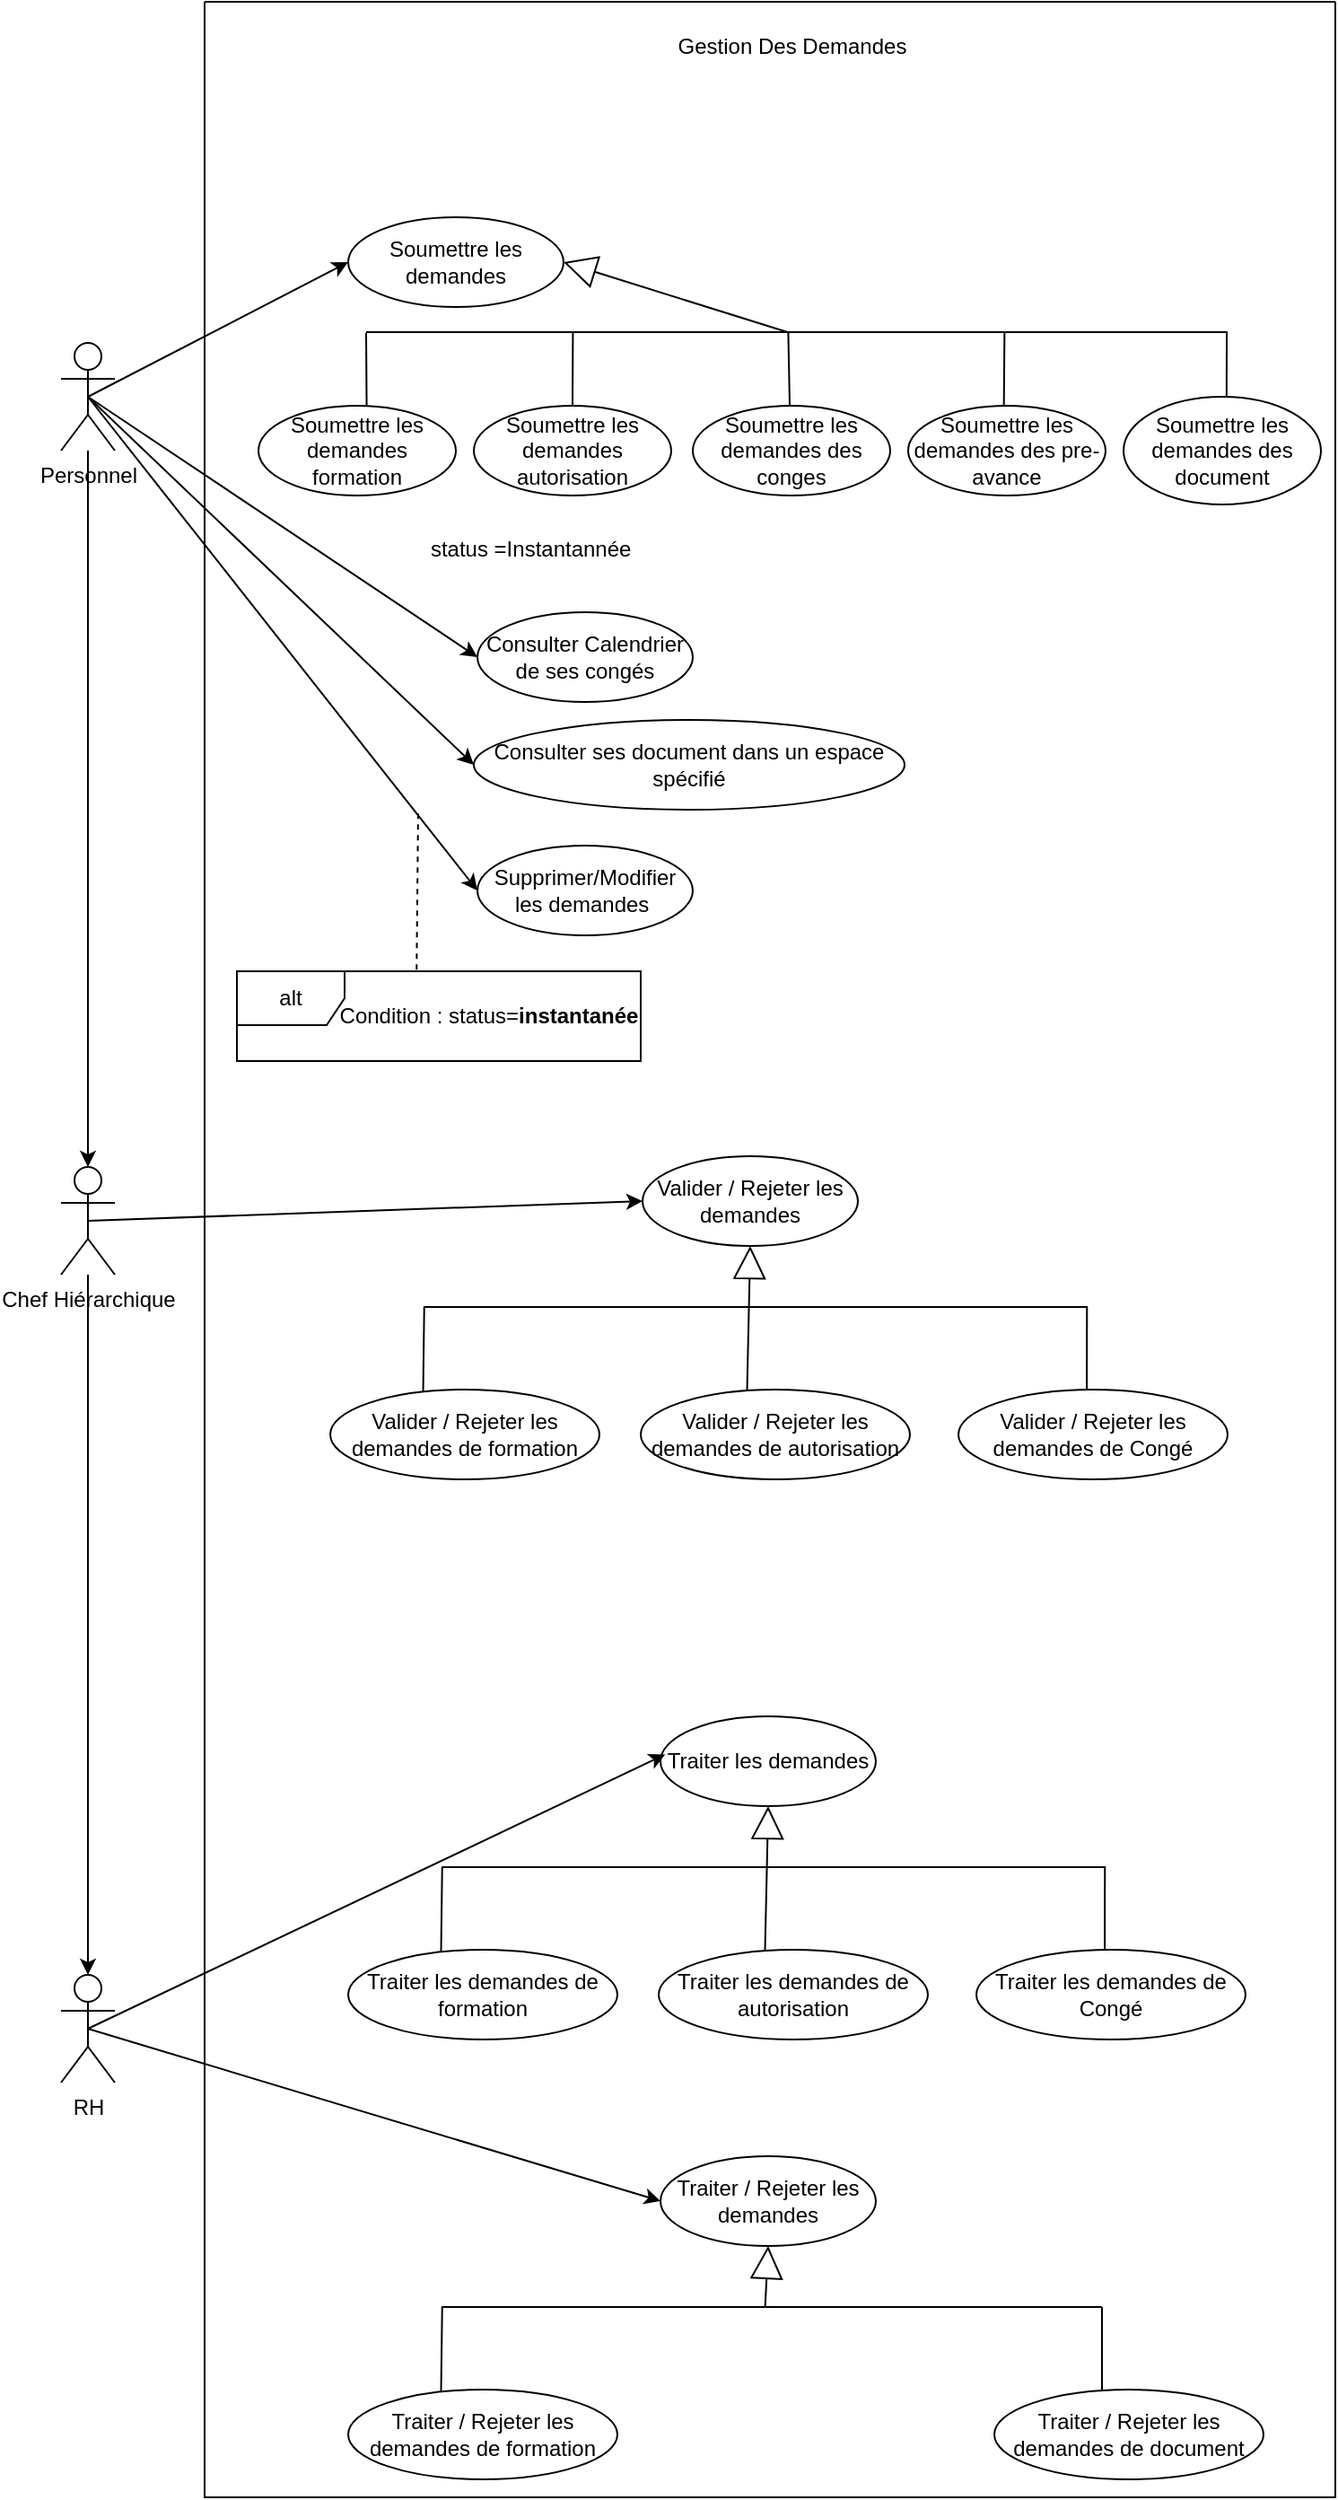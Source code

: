 <mxfile version="26.2.14">
  <diagram name="Page-1" id="Lt9NgJ6ksdfMIbBcGztM">
    <mxGraphModel dx="947" dy="511" grid="1" gridSize="10" guides="1" tooltips="1" connect="1" arrows="1" fold="1" page="1" pageScale="1" pageWidth="827" pageHeight="1169" math="0" shadow="0">
      <root>
        <mxCell id="0" />
        <mxCell id="1" parent="0" />
        <mxCell id="7EnU6fVMTY-XcDdtGcCP-1" value="" style="swimlane;startSize=0;" vertex="1" parent="1">
          <mxGeometry x="170" y="70" width="630" height="1390" as="geometry" />
        </mxCell>
        <mxCell id="7EnU6fVMTY-XcDdtGcCP-2" value="Gestion Des Demandes" style="text;html=1;align=center;verticalAlign=middle;resizable=0;points=[];autosize=1;strokeColor=none;fillColor=none;" vertex="1" parent="7EnU6fVMTY-XcDdtGcCP-1">
          <mxGeometry x="252" y="10" width="150" height="30" as="geometry" />
        </mxCell>
        <mxCell id="7EnU6fVMTY-XcDdtGcCP-9" value="Soumettre les demandes des conges" style="ellipse;whiteSpace=wrap;html=1;strokeWidth=1;fontSize=12;" vertex="1" parent="7EnU6fVMTY-XcDdtGcCP-1">
          <mxGeometry x="272" y="225" width="110" height="50" as="geometry" />
        </mxCell>
        <mxCell id="7EnU6fVMTY-XcDdtGcCP-10" value="Soumettre les demandes autorisation" style="ellipse;whiteSpace=wrap;html=1;strokeWidth=1;fontSize=12;" vertex="1" parent="7EnU6fVMTY-XcDdtGcCP-1">
          <mxGeometry x="150" y="225" width="110" height="50" as="geometry" />
        </mxCell>
        <mxCell id="7EnU6fVMTY-XcDdtGcCP-11" value="Soumettre les demandes formation" style="ellipse;whiteSpace=wrap;html=1;strokeWidth=1;fontSize=12;" vertex="1" parent="7EnU6fVMTY-XcDdtGcCP-1">
          <mxGeometry x="30" y="225" width="110" height="50" as="geometry" />
        </mxCell>
        <mxCell id="7EnU6fVMTY-XcDdtGcCP-12" value="Soumettre les demandes des pre-avance" style="ellipse;whiteSpace=wrap;html=1;strokeWidth=1;fontSize=12;" vertex="1" parent="7EnU6fVMTY-XcDdtGcCP-1">
          <mxGeometry x="392" y="225" width="110" height="50" as="geometry" />
        </mxCell>
        <mxCell id="7EnU6fVMTY-XcDdtGcCP-13" value="Soumettre les demandes des document" style="ellipse;whiteSpace=wrap;html=1;strokeWidth=1;fontSize=12;" vertex="1" parent="7EnU6fVMTY-XcDdtGcCP-1">
          <mxGeometry x="512" y="220" width="110" height="60" as="geometry" />
        </mxCell>
        <mxCell id="7EnU6fVMTY-XcDdtGcCP-14" value="Soumettre les demandes" style="ellipse;whiteSpace=wrap;html=1;" vertex="1" parent="7EnU6fVMTY-XcDdtGcCP-1">
          <mxGeometry x="80" y="120" width="120" height="50" as="geometry" />
        </mxCell>
        <mxCell id="7EnU6fVMTY-XcDdtGcCP-16" value="" style="endArrow=block;endSize=16;endFill=0;html=1;rounded=0;exitX=0.49;exitY=0.52;exitDx=0;exitDy=0;exitPerimeter=0;entryX=1;entryY=0.5;entryDx=0;entryDy=0;strokeWidth=1;fontSize=12;" edge="1" parent="7EnU6fVMTY-XcDdtGcCP-1" source="7EnU6fVMTY-XcDdtGcCP-17" target="7EnU6fVMTY-XcDdtGcCP-14">
          <mxGeometry x="0.087" y="10" width="160" relative="1" as="geometry">
            <mxPoint x="334" y="300" as="sourcePoint" />
            <mxPoint x="191" y="160" as="targetPoint" />
            <mxPoint as="offset" />
          </mxGeometry>
        </mxCell>
        <mxCell id="7EnU6fVMTY-XcDdtGcCP-17" value="" style="line;strokeWidth=1;fillColor=none;align=left;verticalAlign=middle;spacingTop=-1;spacingLeft=3;spacingRight=3;rotatable=0;labelPosition=right;points=[];portConstraint=eastwest;strokeColor=inherit;fontSize=12;" vertex="1" parent="7EnU6fVMTY-XcDdtGcCP-1">
          <mxGeometry x="90" y="180" width="480" height="8" as="geometry" />
        </mxCell>
        <mxCell id="7EnU6fVMTY-XcDdtGcCP-21" value="" style="endArrow=none;html=1;rounded=0;entryX=0.49;entryY=0.52;entryDx=0;entryDy=0;entryPerimeter=0;exitX=0.491;exitY=-0.005;exitDx=0;exitDy=0;exitPerimeter=0;" edge="1" parent="7EnU6fVMTY-XcDdtGcCP-1" source="7EnU6fVMTY-XcDdtGcCP-9" target="7EnU6fVMTY-XcDdtGcCP-17">
          <mxGeometry width="50" height="50" relative="1" as="geometry">
            <mxPoint x="270" y="260" as="sourcePoint" />
            <mxPoint x="320" y="210" as="targetPoint" />
          </mxGeometry>
        </mxCell>
        <mxCell id="7EnU6fVMTY-XcDdtGcCP-22" value="" style="endArrow=none;html=1;rounded=0;entryX=0;entryY=0.56;entryDx=0;entryDy=0;entryPerimeter=0;exitX=0.548;exitY=0.003;exitDx=0;exitDy=0;exitPerimeter=0;" edge="1" parent="7EnU6fVMTY-XcDdtGcCP-1" source="7EnU6fVMTY-XcDdtGcCP-11" target="7EnU6fVMTY-XcDdtGcCP-17">
          <mxGeometry width="50" height="50" relative="1" as="geometry">
            <mxPoint x="110" y="270" as="sourcePoint" />
            <mxPoint x="160" y="220" as="targetPoint" />
          </mxGeometry>
        </mxCell>
        <mxCell id="7EnU6fVMTY-XcDdtGcCP-23" value="" style="endArrow=none;html=1;rounded=0;entryX=0.24;entryY=0.5;entryDx=0;entryDy=0;entryPerimeter=0;exitX=0.5;exitY=0;exitDx=0;exitDy=0;" edge="1" parent="7EnU6fVMTY-XcDdtGcCP-1" source="7EnU6fVMTY-XcDdtGcCP-10" target="7EnU6fVMTY-XcDdtGcCP-17">
          <mxGeometry width="50" height="50" relative="1" as="geometry">
            <mxPoint x="290" y="270" as="sourcePoint" />
            <mxPoint x="340" y="220" as="targetPoint" />
          </mxGeometry>
        </mxCell>
        <mxCell id="7EnU6fVMTY-XcDdtGcCP-24" value="" style="endArrow=none;html=1;rounded=0;entryX=0.999;entryY=0.522;entryDx=0;entryDy=0;entryPerimeter=0;exitX=0.522;exitY=-0.009;exitDx=0;exitDy=0;exitPerimeter=0;" edge="1" parent="7EnU6fVMTY-XcDdtGcCP-1" source="7EnU6fVMTY-XcDdtGcCP-13" target="7EnU6fVMTY-XcDdtGcCP-17">
          <mxGeometry width="50" height="50" relative="1" as="geometry">
            <mxPoint x="490" y="250" as="sourcePoint" />
            <mxPoint x="540" y="200" as="targetPoint" />
          </mxGeometry>
        </mxCell>
        <mxCell id="7EnU6fVMTY-XcDdtGcCP-25" value="" style="endArrow=none;html=1;rounded=0;entryX=0.741;entryY=0.546;entryDx=0;entryDy=0;entryPerimeter=0;exitX=0.485;exitY=-0.006;exitDx=0;exitDy=0;exitPerimeter=0;" edge="1" parent="7EnU6fVMTY-XcDdtGcCP-1" source="7EnU6fVMTY-XcDdtGcCP-12" target="7EnU6fVMTY-XcDdtGcCP-17">
          <mxGeometry width="50" height="50" relative="1" as="geometry">
            <mxPoint x="400" y="250" as="sourcePoint" />
            <mxPoint x="450" y="200" as="targetPoint" />
          </mxGeometry>
        </mxCell>
        <mxCell id="7EnU6fVMTY-XcDdtGcCP-26" value="Supprimer/Modifier les demandes&amp;nbsp;" style="ellipse;whiteSpace=wrap;html=1;" vertex="1" parent="7EnU6fVMTY-XcDdtGcCP-1">
          <mxGeometry x="152" y="470" width="120" height="50" as="geometry" />
        </mxCell>
        <mxCell id="7EnU6fVMTY-XcDdtGcCP-28" value="alt" style="shape=umlFrame;whiteSpace=wrap;html=1;pointerEvents=0;" vertex="1" parent="7EnU6fVMTY-XcDdtGcCP-1">
          <mxGeometry x="18" y="540" width="225" height="50" as="geometry" />
        </mxCell>
        <mxCell id="7EnU6fVMTY-XcDdtGcCP-29" value="status =Instantannée&amp;nbsp;" style="text;html=1;align=center;verticalAlign=middle;resizable=0;points=[];autosize=1;strokeColor=none;fillColor=none;" vertex="1" parent="7EnU6fVMTY-XcDdtGcCP-1">
          <mxGeometry x="112.5" y="290" width="140" height="30" as="geometry" />
        </mxCell>
        <mxCell id="7EnU6fVMTY-XcDdtGcCP-30" value="Condition : status=&lt;strong data-end=&quot;48&quot; data-start=&quot;25&quot;&gt;instantanée&lt;/strong&gt;" style="text;html=1;align=center;verticalAlign=middle;resizable=0;points=[];autosize=1;strokeColor=none;fillColor=none;" vertex="1" parent="7EnU6fVMTY-XcDdtGcCP-1">
          <mxGeometry x="62.5" y="550" width="190" height="30" as="geometry" />
        </mxCell>
        <mxCell id="7EnU6fVMTY-XcDdtGcCP-31" value="" style="endArrow=none;dashed=1;html=1;rounded=0;exitX=0.445;exitY=-0.017;exitDx=0;exitDy=0;exitPerimeter=0;" edge="1" parent="7EnU6fVMTY-XcDdtGcCP-1" source="7EnU6fVMTY-XcDdtGcCP-28">
          <mxGeometry width="50" height="50" relative="1" as="geometry">
            <mxPoint x="118.575" y="543.55" as="sourcePoint" />
            <mxPoint x="119" y="450" as="targetPoint" />
          </mxGeometry>
        </mxCell>
        <mxCell id="7EnU6fVMTY-XcDdtGcCP-34" value="Valider / Rejeter les demandes" style="ellipse;whiteSpace=wrap;html=1;" vertex="1" parent="7EnU6fVMTY-XcDdtGcCP-1">
          <mxGeometry x="244" y="643" width="120" height="50" as="geometry" />
        </mxCell>
        <mxCell id="7EnU6fVMTY-XcDdtGcCP-35" value="Valider / Rejeter les demandes de formation" style="ellipse;whiteSpace=wrap;html=1;strokeWidth=1;fontSize=12;" vertex="1" parent="7EnU6fVMTY-XcDdtGcCP-1">
          <mxGeometry x="70" y="773" width="150" height="50" as="geometry" />
        </mxCell>
        <mxCell id="7EnU6fVMTY-XcDdtGcCP-36" value="Valider / Rejeter les demandes de autorisation" style="ellipse;whiteSpace=wrap;html=1;strokeWidth=1;fontSize=12;" vertex="1" parent="7EnU6fVMTY-XcDdtGcCP-1">
          <mxGeometry x="243" y="773" width="150" height="50" as="geometry" />
        </mxCell>
        <mxCell id="7EnU6fVMTY-XcDdtGcCP-37" value="Valider / Rejeter les demandes de Congé" style="ellipse;whiteSpace=wrap;html=1;strokeWidth=1;fontSize=12;" vertex="1" parent="7EnU6fVMTY-XcDdtGcCP-1">
          <mxGeometry x="420" y="773" width="150" height="50" as="geometry" />
        </mxCell>
        <mxCell id="7EnU6fVMTY-XcDdtGcCP-39" value="" style="endArrow=block;endSize=16;endFill=0;html=1;rounded=0;exitX=0.49;exitY=0.52;exitDx=0;exitDy=0;exitPerimeter=0;entryX=0.5;entryY=1;entryDx=0;entryDy=0;strokeWidth=1;fontSize=12;" edge="1" parent="7EnU6fVMTY-XcDdtGcCP-1" source="7EnU6fVMTY-XcDdtGcCP-40" target="7EnU6fVMTY-XcDdtGcCP-34">
          <mxGeometry x="0.087" y="10" width="160" relative="1" as="geometry">
            <mxPoint x="374" y="858" as="sourcePoint" />
            <mxPoint x="240" y="703" as="targetPoint" />
            <mxPoint as="offset" />
          </mxGeometry>
        </mxCell>
        <mxCell id="7EnU6fVMTY-XcDdtGcCP-40" value="" style="line;strokeWidth=1;fillColor=none;align=left;verticalAlign=middle;spacingTop=-1;spacingLeft=3;spacingRight=3;rotatable=0;labelPosition=right;points=[];portConstraint=eastwest;strokeColor=inherit;fontSize=12;" vertex="1" parent="7EnU6fVMTY-XcDdtGcCP-1">
          <mxGeometry x="122" y="723" width="370" height="8" as="geometry" />
        </mxCell>
        <mxCell id="7EnU6fVMTY-XcDdtGcCP-41" value="" style="endArrow=none;html=1;rounded=0;entryX=0.001;entryY=0.496;entryDx=0;entryDy=0;entryPerimeter=0;exitX=0.345;exitY=0.024;exitDx=0;exitDy=0;exitPerimeter=0;" edge="1" parent="7EnU6fVMTY-XcDdtGcCP-1" source="7EnU6fVMTY-XcDdtGcCP-35">
          <mxGeometry width="50" height="50" relative="1" as="geometry">
            <mxPoint x="121.9" y="773.35" as="sourcePoint" />
            <mxPoint x="122.37" y="726.968" as="targetPoint" />
          </mxGeometry>
        </mxCell>
        <mxCell id="7EnU6fVMTY-XcDdtGcCP-42" value="" style="endArrow=none;html=1;rounded=0;entryX=0.49;entryY=0.453;entryDx=0;entryDy=0;entryPerimeter=0;exitX=0.395;exitY=0.008;exitDx=0;exitDy=0;exitPerimeter=0;" edge="1" parent="7EnU6fVMTY-XcDdtGcCP-1" source="7EnU6fVMTY-XcDdtGcCP-36" target="7EnU6fVMTY-XcDdtGcCP-40">
          <mxGeometry width="50" height="50" relative="1" as="geometry">
            <mxPoint x="290" y="783" as="sourcePoint" />
            <mxPoint x="340" y="733" as="targetPoint" />
          </mxGeometry>
        </mxCell>
        <mxCell id="7EnU6fVMTY-XcDdtGcCP-43" value="" style="endArrow=none;html=1;rounded=0;entryX=0.999;entryY=0.468;entryDx=0;entryDy=0;entryPerimeter=0;exitX=0.477;exitY=0.004;exitDx=0;exitDy=0;exitPerimeter=0;" edge="1" parent="7EnU6fVMTY-XcDdtGcCP-1" source="7EnU6fVMTY-XcDdtGcCP-37" target="7EnU6fVMTY-XcDdtGcCP-40">
          <mxGeometry width="50" height="50" relative="1" as="geometry">
            <mxPoint x="400" y="803" as="sourcePoint" />
            <mxPoint x="450" y="753" as="targetPoint" />
          </mxGeometry>
        </mxCell>
        <mxCell id="7EnU6fVMTY-XcDdtGcCP-44" value="Traiter les demandes" style="ellipse;whiteSpace=wrap;html=1;" vertex="1" parent="7EnU6fVMTY-XcDdtGcCP-1">
          <mxGeometry x="254" y="955" width="120" height="50" as="geometry" />
        </mxCell>
        <mxCell id="7EnU6fVMTY-XcDdtGcCP-45" value="Traiter&amp;nbsp;les demandes de formation" style="ellipse;whiteSpace=wrap;html=1;strokeWidth=1;fontSize=12;" vertex="1" parent="7EnU6fVMTY-XcDdtGcCP-1">
          <mxGeometry x="80" y="1085" width="150" height="50" as="geometry" />
        </mxCell>
        <mxCell id="7EnU6fVMTY-XcDdtGcCP-46" value="Traiter&amp;nbsp;les demandes de autorisation" style="ellipse;whiteSpace=wrap;html=1;strokeWidth=1;fontSize=12;" vertex="1" parent="7EnU6fVMTY-XcDdtGcCP-1">
          <mxGeometry x="253" y="1085" width="150" height="50" as="geometry" />
        </mxCell>
        <mxCell id="7EnU6fVMTY-XcDdtGcCP-47" value="Traiter&amp;nbsp;les demandes de Congé" style="ellipse;whiteSpace=wrap;html=1;strokeWidth=1;fontSize=12;" vertex="1" parent="7EnU6fVMTY-XcDdtGcCP-1">
          <mxGeometry x="430" y="1085" width="150" height="50" as="geometry" />
        </mxCell>
        <mxCell id="7EnU6fVMTY-XcDdtGcCP-48" value="" style="endArrow=block;endSize=16;endFill=0;html=1;rounded=0;exitX=0.49;exitY=0.52;exitDx=0;exitDy=0;exitPerimeter=0;entryX=0.5;entryY=1;entryDx=0;entryDy=0;strokeWidth=1;fontSize=12;" edge="1" parent="7EnU6fVMTY-XcDdtGcCP-1" source="7EnU6fVMTY-XcDdtGcCP-49" target="7EnU6fVMTY-XcDdtGcCP-44">
          <mxGeometry x="0.087" y="10" width="160" relative="1" as="geometry">
            <mxPoint x="384" y="1170" as="sourcePoint" />
            <mxPoint x="250" y="1015" as="targetPoint" />
            <mxPoint as="offset" />
          </mxGeometry>
        </mxCell>
        <mxCell id="7EnU6fVMTY-XcDdtGcCP-49" value="" style="line;strokeWidth=1;fillColor=none;align=left;verticalAlign=middle;spacingTop=-1;spacingLeft=3;spacingRight=3;rotatable=0;labelPosition=right;points=[];portConstraint=eastwest;strokeColor=inherit;fontSize=12;" vertex="1" parent="7EnU6fVMTY-XcDdtGcCP-1">
          <mxGeometry x="132" y="1035" width="370" height="8" as="geometry" />
        </mxCell>
        <mxCell id="7EnU6fVMTY-XcDdtGcCP-50" value="" style="endArrow=none;html=1;rounded=0;entryX=0.001;entryY=0.496;entryDx=0;entryDy=0;entryPerimeter=0;exitX=0.345;exitY=0.024;exitDx=0;exitDy=0;exitPerimeter=0;" edge="1" parent="7EnU6fVMTY-XcDdtGcCP-1" source="7EnU6fVMTY-XcDdtGcCP-45">
          <mxGeometry width="50" height="50" relative="1" as="geometry">
            <mxPoint x="131.9" y="1085.35" as="sourcePoint" />
            <mxPoint x="132.37" y="1038.968" as="targetPoint" />
          </mxGeometry>
        </mxCell>
        <mxCell id="7EnU6fVMTY-XcDdtGcCP-51" value="" style="endArrow=none;html=1;rounded=0;entryX=0.49;entryY=0.453;entryDx=0;entryDy=0;entryPerimeter=0;exitX=0.395;exitY=0.008;exitDx=0;exitDy=0;exitPerimeter=0;" edge="1" parent="7EnU6fVMTY-XcDdtGcCP-1" source="7EnU6fVMTY-XcDdtGcCP-46" target="7EnU6fVMTY-XcDdtGcCP-49">
          <mxGeometry width="50" height="50" relative="1" as="geometry">
            <mxPoint x="300" y="1095" as="sourcePoint" />
            <mxPoint x="350" y="1045" as="targetPoint" />
          </mxGeometry>
        </mxCell>
        <mxCell id="7EnU6fVMTY-XcDdtGcCP-52" value="" style="endArrow=none;html=1;rounded=0;entryX=0.999;entryY=0.468;entryDx=0;entryDy=0;entryPerimeter=0;exitX=0.477;exitY=0.004;exitDx=0;exitDy=0;exitPerimeter=0;" edge="1" parent="7EnU6fVMTY-XcDdtGcCP-1" source="7EnU6fVMTY-XcDdtGcCP-47" target="7EnU6fVMTY-XcDdtGcCP-49">
          <mxGeometry width="50" height="50" relative="1" as="geometry">
            <mxPoint x="410" y="1115" as="sourcePoint" />
            <mxPoint x="460" y="1065" as="targetPoint" />
          </mxGeometry>
        </mxCell>
        <mxCell id="7EnU6fVMTY-XcDdtGcCP-63" value="Traiter / Rejeter les demandes" style="ellipse;whiteSpace=wrap;html=1;" vertex="1" parent="7EnU6fVMTY-XcDdtGcCP-1">
          <mxGeometry x="254" y="1200" width="120" height="50" as="geometry" />
        </mxCell>
        <mxCell id="7EnU6fVMTY-XcDdtGcCP-64" value="Traiter&amp;nbsp;/ Rejeter les demandes de formation" style="ellipse;whiteSpace=wrap;html=1;strokeWidth=1;fontSize=12;" vertex="1" parent="7EnU6fVMTY-XcDdtGcCP-1">
          <mxGeometry x="80" y="1330" width="150" height="50" as="geometry" />
        </mxCell>
        <mxCell id="7EnU6fVMTY-XcDdtGcCP-65" value="Traiter&amp;nbsp;/ Rejeter les demandes de document" style="ellipse;whiteSpace=wrap;html=1;strokeWidth=1;fontSize=12;" vertex="1" parent="7EnU6fVMTY-XcDdtGcCP-1">
          <mxGeometry x="440" y="1330" width="150" height="50" as="geometry" />
        </mxCell>
        <mxCell id="7EnU6fVMTY-XcDdtGcCP-67" value="" style="endArrow=block;endSize=16;endFill=0;html=1;rounded=0;exitX=0.49;exitY=0.52;exitDx=0;exitDy=0;exitPerimeter=0;strokeWidth=1;fontSize=12;entryX=0.5;entryY=1;entryDx=0;entryDy=0;" edge="1" parent="7EnU6fVMTY-XcDdtGcCP-1" source="7EnU6fVMTY-XcDdtGcCP-68" target="7EnU6fVMTY-XcDdtGcCP-63">
          <mxGeometry x="0.087" y="10" width="160" relative="1" as="geometry">
            <mxPoint x="384" y="1415" as="sourcePoint" />
            <mxPoint x="321.973" y="1320" as="targetPoint" />
            <mxPoint as="offset" />
          </mxGeometry>
        </mxCell>
        <mxCell id="7EnU6fVMTY-XcDdtGcCP-68" value="" style="line;strokeWidth=1;fillColor=none;align=left;verticalAlign=middle;spacingTop=-1;spacingLeft=3;spacingRight=3;rotatable=0;labelPosition=right;points=[];portConstraint=eastwest;strokeColor=inherit;fontSize=12;" vertex="1" parent="7EnU6fVMTY-XcDdtGcCP-1">
          <mxGeometry x="132" y="1280" width="368" height="8" as="geometry" />
        </mxCell>
        <mxCell id="7EnU6fVMTY-XcDdtGcCP-69" value="" style="endArrow=none;html=1;rounded=0;entryX=0.001;entryY=0.496;entryDx=0;entryDy=0;entryPerimeter=0;exitX=0.345;exitY=0.024;exitDx=0;exitDy=0;exitPerimeter=0;" edge="1" parent="7EnU6fVMTY-XcDdtGcCP-1" source="7EnU6fVMTY-XcDdtGcCP-64">
          <mxGeometry width="50" height="50" relative="1" as="geometry">
            <mxPoint x="131.9" y="1330.35" as="sourcePoint" />
            <mxPoint x="132.37" y="1283.968" as="targetPoint" />
          </mxGeometry>
        </mxCell>
        <mxCell id="7EnU6fVMTY-XcDdtGcCP-70" value="" style="endArrow=none;html=1;rounded=0;" edge="1" parent="7EnU6fVMTY-XcDdtGcCP-1">
          <mxGeometry width="50" height="50" relative="1" as="geometry">
            <mxPoint x="500" y="1330" as="sourcePoint" />
            <mxPoint x="500" y="1284" as="targetPoint" />
          </mxGeometry>
        </mxCell>
        <mxCell id="7EnU6fVMTY-XcDdtGcCP-73" value="Consulter ses document dans un espace spécifié" style="ellipse;whiteSpace=wrap;html=1;" vertex="1" parent="7EnU6fVMTY-XcDdtGcCP-1">
          <mxGeometry x="150" y="400" width="240" height="50" as="geometry" />
        </mxCell>
        <mxCell id="7EnU6fVMTY-XcDdtGcCP-75" value="Consulter Calendrier de ses congés" style="ellipse;whiteSpace=wrap;html=1;" vertex="1" parent="7EnU6fVMTY-XcDdtGcCP-1">
          <mxGeometry x="152" y="340" width="120" height="50" as="geometry" />
        </mxCell>
        <mxCell id="7EnU6fVMTY-XcDdtGcCP-3" value="Personnel" style="shape=umlActor;verticalLabelPosition=bottom;verticalAlign=top;html=1;outlineConnect=0;" vertex="1" parent="1">
          <mxGeometry x="90" y="260" width="30" height="60" as="geometry" />
        </mxCell>
        <mxCell id="7EnU6fVMTY-XcDdtGcCP-4" value="Chef Hiérarchique" style="shape=umlActor;verticalLabelPosition=bottom;verticalAlign=top;html=1;outlineConnect=0;" vertex="1" parent="1">
          <mxGeometry x="90" y="719" width="30" height="60" as="geometry" />
        </mxCell>
        <mxCell id="7EnU6fVMTY-XcDdtGcCP-5" value="RH" style="shape=umlActor;verticalLabelPosition=bottom;verticalAlign=top;html=1;outlineConnect=0;" vertex="1" parent="1">
          <mxGeometry x="90" y="1169" width="30" height="60" as="geometry" />
        </mxCell>
        <mxCell id="7EnU6fVMTY-XcDdtGcCP-15" value="" style="endArrow=classic;html=1;rounded=0;exitX=0.5;exitY=0.5;exitDx=0;exitDy=0;exitPerimeter=0;entryX=0;entryY=0.5;entryDx=0;entryDy=0;" edge="1" parent="1" source="7EnU6fVMTY-XcDdtGcCP-3" target="7EnU6fVMTY-XcDdtGcCP-14">
          <mxGeometry width="50" height="50" relative="1" as="geometry">
            <mxPoint x="440" y="350" as="sourcePoint" />
            <mxPoint x="490" y="300" as="targetPoint" />
          </mxGeometry>
        </mxCell>
        <mxCell id="7EnU6fVMTY-XcDdtGcCP-27" value="" style="endArrow=classic;html=1;rounded=0;exitX=0.5;exitY=0.5;exitDx=0;exitDy=0;exitPerimeter=0;entryX=0;entryY=0.5;entryDx=0;entryDy=0;" edge="1" parent="1" source="7EnU6fVMTY-XcDdtGcCP-3" target="7EnU6fVMTY-XcDdtGcCP-26">
          <mxGeometry width="50" height="50" relative="1" as="geometry">
            <mxPoint x="105" y="410" as="sourcePoint" />
            <mxPoint x="400" y="510" as="targetPoint" />
          </mxGeometry>
        </mxCell>
        <mxCell id="7EnU6fVMTY-XcDdtGcCP-32" value="" style="endArrow=classic;html=1;rounded=0;entryX=0.5;entryY=0;entryDx=0;entryDy=0;entryPerimeter=0;" edge="1" parent="1" source="7EnU6fVMTY-XcDdtGcCP-3" target="7EnU6fVMTY-XcDdtGcCP-4">
          <mxGeometry width="50" height="50" relative="1" as="geometry">
            <mxPoint x="70" y="500" as="sourcePoint" />
            <mxPoint x="120" y="450" as="targetPoint" />
          </mxGeometry>
        </mxCell>
        <mxCell id="7EnU6fVMTY-XcDdtGcCP-33" value="" style="endArrow=classic;html=1;rounded=0;entryX=0.5;entryY=0;entryDx=0;entryDy=0;entryPerimeter=0;" edge="1" parent="1" source="7EnU6fVMTY-XcDdtGcCP-4" target="7EnU6fVMTY-XcDdtGcCP-5">
          <mxGeometry width="50" height="50" relative="1" as="geometry">
            <mxPoint x="70" y="879" as="sourcePoint" />
            <mxPoint x="120" y="829" as="targetPoint" />
          </mxGeometry>
        </mxCell>
        <mxCell id="7EnU6fVMTY-XcDdtGcCP-38" value="" style="endArrow=classic;html=1;rounded=0;exitX=0.5;exitY=0.5;exitDx=0;exitDy=0;exitPerimeter=0;entryX=0;entryY=0.5;entryDx=0;entryDy=0;" edge="1" parent="1" source="7EnU6fVMTY-XcDdtGcCP-4" target="7EnU6fVMTY-XcDdtGcCP-34">
          <mxGeometry width="50" height="50" relative="1" as="geometry">
            <mxPoint x="110" y="595" as="sourcePoint" />
            <mxPoint x="390" y="780" as="targetPoint" />
          </mxGeometry>
        </mxCell>
        <mxCell id="7EnU6fVMTY-XcDdtGcCP-53" value="" style="endArrow=classic;html=1;rounded=0;exitX=0.5;exitY=0.5;exitDx=0;exitDy=0;exitPerimeter=0;entryX=0.022;entryY=0.425;entryDx=0;entryDy=0;entryPerimeter=0;" edge="1" parent="1" source="7EnU6fVMTY-XcDdtGcCP-5" target="7EnU6fVMTY-XcDdtGcCP-44">
          <mxGeometry width="50" height="50" relative="1" as="geometry">
            <mxPoint x="104" y="1058" as="sourcePoint" />
            <mxPoint x="413" y="1057" as="targetPoint" />
          </mxGeometry>
        </mxCell>
        <mxCell id="7EnU6fVMTY-XcDdtGcCP-72" value="" style="endArrow=classic;html=1;rounded=0;entryX=0;entryY=0.5;entryDx=0;entryDy=0;exitX=0.5;exitY=0.5;exitDx=0;exitDy=0;exitPerimeter=0;" edge="1" parent="1" source="7EnU6fVMTY-XcDdtGcCP-5" target="7EnU6fVMTY-XcDdtGcCP-63">
          <mxGeometry width="50" height="50" relative="1" as="geometry">
            <mxPoint x="110" y="1200" as="sourcePoint" />
            <mxPoint x="437" y="1066" as="targetPoint" />
          </mxGeometry>
        </mxCell>
        <mxCell id="7EnU6fVMTY-XcDdtGcCP-74" value="" style="endArrow=classic;html=1;rounded=0;exitX=0.5;exitY=0.5;exitDx=0;exitDy=0;exitPerimeter=0;entryX=0;entryY=0.5;entryDx=0;entryDy=0;" edge="1" parent="1" target="7EnU6fVMTY-XcDdtGcCP-73" source="7EnU6fVMTY-XcDdtGcCP-3">
          <mxGeometry width="50" height="50" relative="1" as="geometry">
            <mxPoint x="255" y="570" as="sourcePoint" />
            <mxPoint x="640" y="580" as="targetPoint" />
          </mxGeometry>
        </mxCell>
        <mxCell id="7EnU6fVMTY-XcDdtGcCP-76" value="" style="endArrow=classic;html=1;rounded=0;entryX=0;entryY=0.5;entryDx=0;entryDy=0;" edge="1" parent="1" target="7EnU6fVMTY-XcDdtGcCP-75">
          <mxGeometry width="50" height="50" relative="1" as="geometry">
            <mxPoint x="105" y="290" as="sourcePoint" />
            <mxPoint x="640" y="530" as="targetPoint" />
          </mxGeometry>
        </mxCell>
      </root>
    </mxGraphModel>
  </diagram>
</mxfile>
